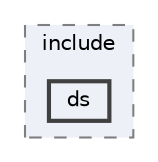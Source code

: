 digraph "C:/Users/ahmet/OneDrive/Masaüstü/DataStructure/cen207-2025-2026-5-Mustafa-Yildirimm-cpp/include/ds"
{
 // INTERACTIVE_SVG=YES
 // LATEX_PDF_SIZE
  bgcolor="transparent";
  edge [fontname=Helvetica,fontsize=10,labelfontname=Helvetica,labelfontsize=10];
  node [fontname=Helvetica,fontsize=10,shape=box,height=0.2,width=0.4];
  compound=true
  subgraph clusterdir_4dfc6c6bb4cb5cc6e762107be17038e6 {
    graph [ bgcolor="#edf0f7", pencolor="grey50", label="include", fontname=Helvetica,fontsize=10 style="filled,dashed", URL="dir_4dfc6c6bb4cb5cc6e762107be17038e6.html",tooltip=""]
  dir_141a24db7a49b5ceb8f7866020d800cc [label="ds", fillcolor="#edf0f7", color="grey25", style="filled,bold", URL="dir_141a24db7a49b5ceb8f7866020d800cc.html",tooltip=""];
  }
}
